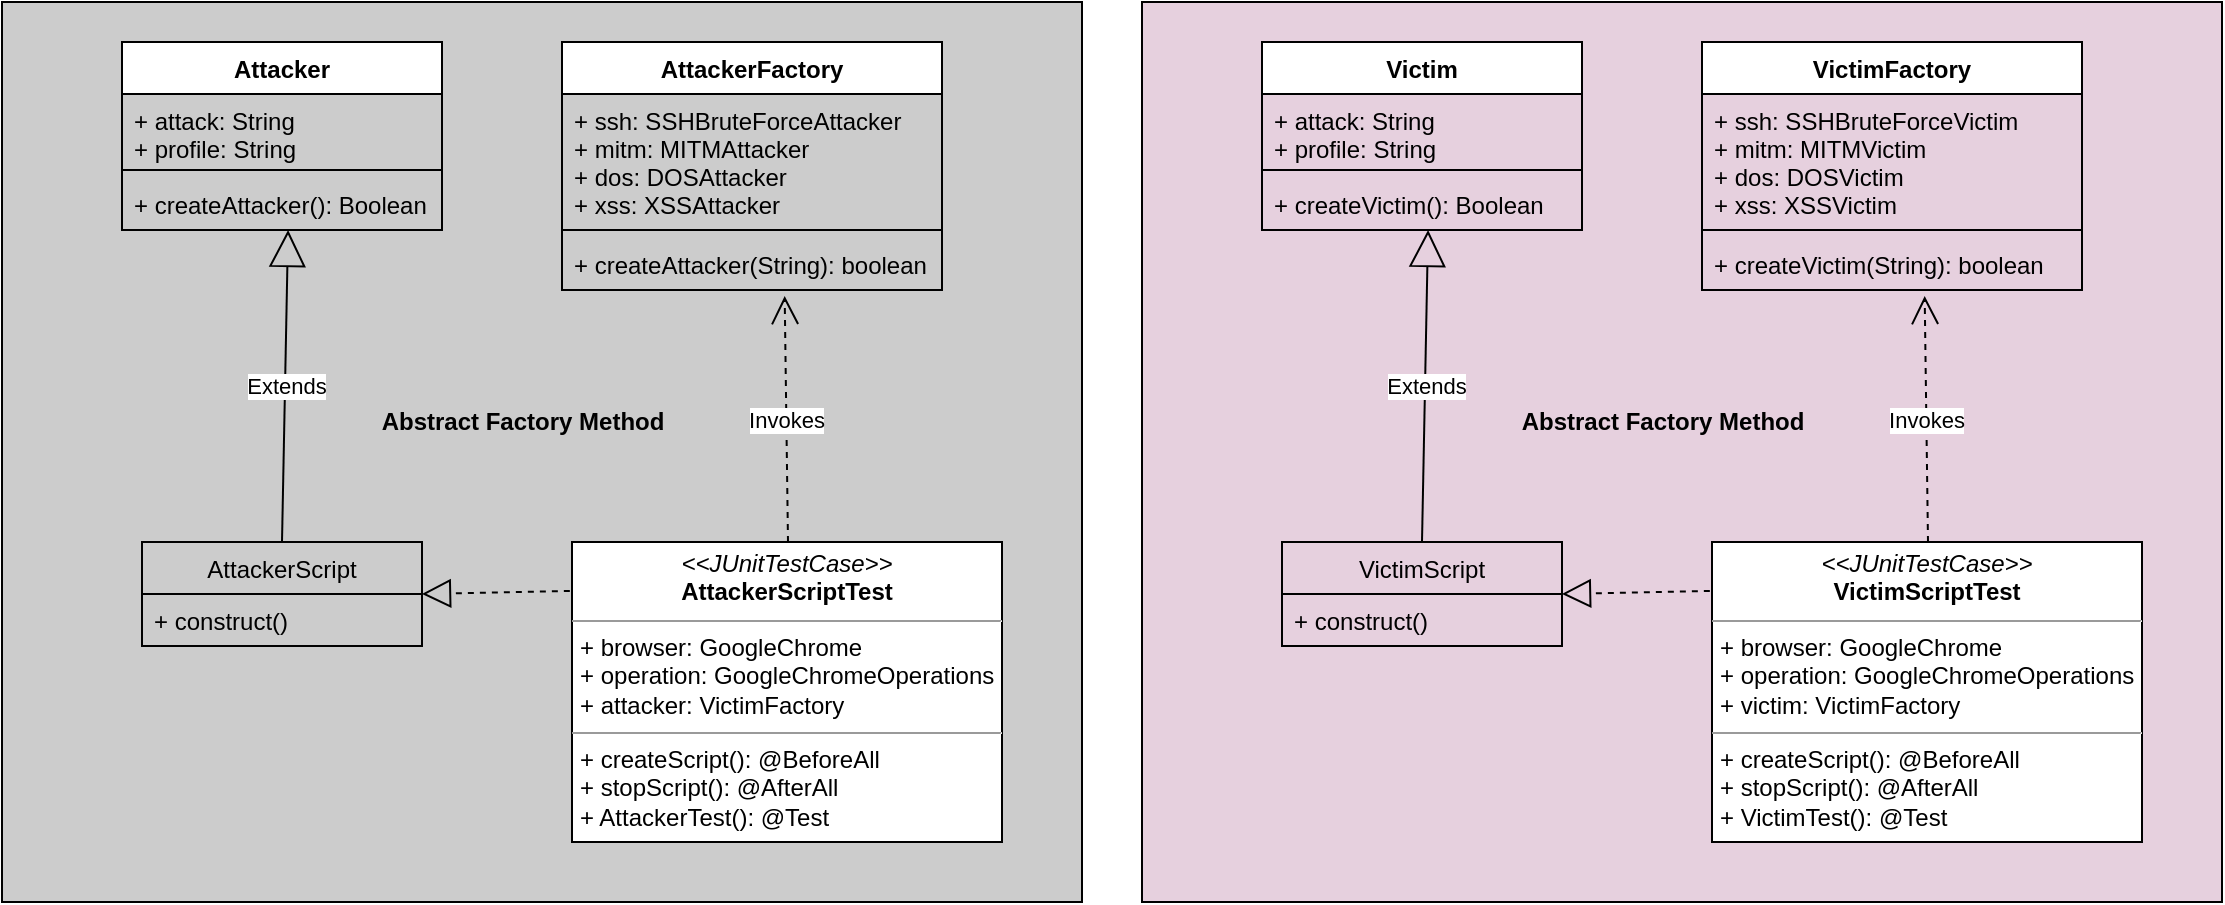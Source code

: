 <mxfile version="15.8.6" type="github">
  <diagram id="C5RBs43oDa-KdzZeNtuy" name="Page-1">
    <mxGraphModel dx="1384" dy="1098" grid="1" gridSize="10" guides="1" tooltips="1" connect="1" arrows="1" fold="1" page="1" pageScale="1" pageWidth="3300" pageHeight="2339" math="0" shadow="0">
      <root>
        <mxCell id="WIyWlLk6GJQsqaUBKTNV-0" />
        <mxCell id="WIyWlLk6GJQsqaUBKTNV-1" parent="WIyWlLk6GJQsqaUBKTNV-0" />
        <mxCell id="Ef21p8ou-e0MSYGPzIPS-20" value="" style="rounded=0;whiteSpace=wrap;html=1;fillColor=#E6D0DE;" vertex="1" parent="WIyWlLk6GJQsqaUBKTNV-1">
          <mxGeometry x="900" y="660" width="540" height="450" as="geometry" />
        </mxCell>
        <mxCell id="Ef21p8ou-e0MSYGPzIPS-21" value="Victim" style="swimlane;fontStyle=1;align=center;verticalAlign=top;childLayout=stackLayout;horizontal=1;startSize=26;horizontalStack=0;resizeParent=1;resizeParentMax=0;resizeLast=0;collapsible=1;marginBottom=0;" vertex="1" parent="WIyWlLk6GJQsqaUBKTNV-1">
          <mxGeometry x="960" y="680" width="160" height="94" as="geometry" />
        </mxCell>
        <mxCell id="Ef21p8ou-e0MSYGPzIPS-22" value="+ attack: String&#xa;+ profile: String" style="text;strokeColor=none;fillColor=none;align=left;verticalAlign=top;spacingLeft=4;spacingRight=4;overflow=hidden;rotatable=0;points=[[0,0.5],[1,0.5]];portConstraint=eastwest;" vertex="1" parent="Ef21p8ou-e0MSYGPzIPS-21">
          <mxGeometry y="26" width="160" height="34" as="geometry" />
        </mxCell>
        <mxCell id="Ef21p8ou-e0MSYGPzIPS-23" value="" style="line;strokeWidth=1;fillColor=none;align=left;verticalAlign=middle;spacingTop=-1;spacingLeft=3;spacingRight=3;rotatable=0;labelPosition=right;points=[];portConstraint=eastwest;" vertex="1" parent="Ef21p8ou-e0MSYGPzIPS-21">
          <mxGeometry y="60" width="160" height="8" as="geometry" />
        </mxCell>
        <mxCell id="Ef21p8ou-e0MSYGPzIPS-24" value="+ createVictim(): Boolean" style="text;strokeColor=none;fillColor=none;align=left;verticalAlign=top;spacingLeft=4;spacingRight=4;overflow=hidden;rotatable=0;points=[[0,0.5],[1,0.5]];portConstraint=eastwest;" vertex="1" parent="Ef21p8ou-e0MSYGPzIPS-21">
          <mxGeometry y="68" width="160" height="26" as="geometry" />
        </mxCell>
        <mxCell id="Ef21p8ou-e0MSYGPzIPS-25" value="VictimScript" style="swimlane;fontStyle=0;childLayout=stackLayout;horizontal=1;startSize=26;fillColor=none;horizontalStack=0;resizeParent=1;resizeParentMax=0;resizeLast=0;collapsible=1;marginBottom=0;" vertex="1" parent="WIyWlLk6GJQsqaUBKTNV-1">
          <mxGeometry x="970" y="930" width="140" height="52" as="geometry" />
        </mxCell>
        <mxCell id="Ef21p8ou-e0MSYGPzIPS-26" value="+ construct()" style="text;strokeColor=none;fillColor=none;align=left;verticalAlign=top;spacingLeft=4;spacingRight=4;overflow=hidden;rotatable=0;points=[[0,0.5],[1,0.5]];portConstraint=eastwest;" vertex="1" parent="Ef21p8ou-e0MSYGPzIPS-25">
          <mxGeometry y="26" width="140" height="26" as="geometry" />
        </mxCell>
        <mxCell id="Ef21p8ou-e0MSYGPzIPS-27" value="&lt;p style=&quot;margin: 0px ; margin-top: 4px ; text-align: center&quot;&gt;&lt;i&gt;&amp;lt;&amp;lt;JUnitTestCase&amp;gt;&amp;gt;&lt;/i&gt;&lt;br&gt;&lt;b&gt;VictimScriptTest&lt;/b&gt;&lt;/p&gt;&lt;hr size=&quot;1&quot;&gt;&lt;p style=&quot;margin: 0px ; margin-left: 4px&quot;&gt;+ browser: GoogleChrome&lt;/p&gt;&lt;p style=&quot;margin: 0px ; margin-left: 4px&quot;&gt;+ operation: GoogleChromeOperations&lt;/p&gt;&lt;p style=&quot;margin: 0px ; margin-left: 4px&quot;&gt;+ victim: VictimFactory&lt;/p&gt;&lt;hr size=&quot;1&quot;&gt;&lt;p style=&quot;margin: 0px ; margin-left: 4px&quot;&gt;+ createScript(): @BeforeAll&lt;/p&gt;&lt;p style=&quot;margin: 0px ; margin-left: 4px&quot;&gt;+ stopScript(): @AfterAll&lt;/p&gt;&lt;p style=&quot;margin: 0px ; margin-left: 4px&quot;&gt;+ VictimTest(): @Test&lt;br&gt;&lt;br&gt;&lt;/p&gt;" style="verticalAlign=top;align=left;overflow=fill;fontSize=12;fontFamily=Helvetica;html=1;" vertex="1" parent="WIyWlLk6GJQsqaUBKTNV-1">
          <mxGeometry x="1185" y="930" width="215" height="150" as="geometry" />
        </mxCell>
        <mxCell id="Ef21p8ou-e0MSYGPzIPS-28" value="VictimFactory" style="swimlane;fontStyle=1;align=center;verticalAlign=top;childLayout=stackLayout;horizontal=1;startSize=26;horizontalStack=0;resizeParent=1;resizeParentMax=0;resizeLast=0;collapsible=1;marginBottom=0;" vertex="1" parent="WIyWlLk6GJQsqaUBKTNV-1">
          <mxGeometry x="1180" y="680" width="190" height="124" as="geometry" />
        </mxCell>
        <mxCell id="Ef21p8ou-e0MSYGPzIPS-29" value="+ ssh: SSHBruteForceVictim&#xa;+ mitm: MITMVictim&#xa;+ dos: DOSVictim&#xa;+ xss: XSSVictim&#xa;" style="text;strokeColor=none;fillColor=none;align=left;verticalAlign=top;spacingLeft=4;spacingRight=4;overflow=hidden;rotatable=0;points=[[0,0.5],[1,0.5]];portConstraint=eastwest;" vertex="1" parent="Ef21p8ou-e0MSYGPzIPS-28">
          <mxGeometry y="26" width="190" height="64" as="geometry" />
        </mxCell>
        <mxCell id="Ef21p8ou-e0MSYGPzIPS-30" value="" style="line;strokeWidth=1;fillColor=none;align=left;verticalAlign=middle;spacingTop=-1;spacingLeft=3;spacingRight=3;rotatable=0;labelPosition=right;points=[];portConstraint=eastwest;" vertex="1" parent="Ef21p8ou-e0MSYGPzIPS-28">
          <mxGeometry y="90" width="190" height="8" as="geometry" />
        </mxCell>
        <mxCell id="Ef21p8ou-e0MSYGPzIPS-31" value="+ createVictim(String): boolean" style="text;strokeColor=none;fillColor=none;align=left;verticalAlign=top;spacingLeft=4;spacingRight=4;overflow=hidden;rotatable=0;points=[[0,0.5],[1,0.5]];portConstraint=eastwest;" vertex="1" parent="Ef21p8ou-e0MSYGPzIPS-28">
          <mxGeometry y="98" width="190" height="26" as="geometry" />
        </mxCell>
        <mxCell id="Ef21p8ou-e0MSYGPzIPS-32" value="Extends" style="endArrow=block;endSize=16;endFill=0;html=1;rounded=0;exitX=0.5;exitY=0;exitDx=0;exitDy=0;entryX=0.519;entryY=1;entryDx=0;entryDy=0;entryPerimeter=0;" edge="1" parent="WIyWlLk6GJQsqaUBKTNV-1" source="Ef21p8ou-e0MSYGPzIPS-25" target="Ef21p8ou-e0MSYGPzIPS-24">
          <mxGeometry width="160" relative="1" as="geometry">
            <mxPoint x="1090" y="950" as="sourcePoint" />
            <mxPoint x="1250" y="950" as="targetPoint" />
          </mxGeometry>
        </mxCell>
        <mxCell id="Ef21p8ou-e0MSYGPzIPS-33" value="" style="endArrow=block;dashed=1;endFill=0;endSize=12;html=1;rounded=0;entryX=1;entryY=0.5;entryDx=0;entryDy=0;exitX=-0.005;exitY=0.163;exitDx=0;exitDy=0;exitPerimeter=0;" edge="1" parent="WIyWlLk6GJQsqaUBKTNV-1" source="Ef21p8ou-e0MSYGPzIPS-27" target="Ef21p8ou-e0MSYGPzIPS-25">
          <mxGeometry width="160" relative="1" as="geometry">
            <mxPoint x="1090" y="950" as="sourcePoint" />
            <mxPoint x="1250" y="950" as="targetPoint" />
          </mxGeometry>
        </mxCell>
        <mxCell id="Ef21p8ou-e0MSYGPzIPS-34" value="Invokes" style="endArrow=open;endSize=12;dashed=1;html=1;rounded=0;entryX=0.586;entryY=1.115;entryDx=0;entryDy=0;entryPerimeter=0;" edge="1" parent="WIyWlLk6GJQsqaUBKTNV-1" target="Ef21p8ou-e0MSYGPzIPS-31">
          <mxGeometry width="160" relative="1" as="geometry">
            <mxPoint x="1293" y="930" as="sourcePoint" />
            <mxPoint x="1250" y="950" as="targetPoint" />
          </mxGeometry>
        </mxCell>
        <mxCell id="Ef21p8ou-e0MSYGPzIPS-35" value="&lt;b&gt;Abstract Factory Method&lt;/b&gt;" style="text;html=1;align=center;verticalAlign=middle;resizable=0;points=[];autosize=1;strokeColor=none;fillColor=none;" vertex="1" parent="WIyWlLk6GJQsqaUBKTNV-1">
          <mxGeometry x="1080" y="860" width="160" height="20" as="geometry" />
        </mxCell>
        <mxCell id="Ef21p8ou-e0MSYGPzIPS-37" value="" style="rounded=0;whiteSpace=wrap;html=1;fillColor=#CCCCCC;" vertex="1" parent="WIyWlLk6GJQsqaUBKTNV-1">
          <mxGeometry x="330" y="660" width="540" height="450" as="geometry" />
        </mxCell>
        <mxCell id="Ef21p8ou-e0MSYGPzIPS-38" value="Attacker" style="swimlane;fontStyle=1;align=center;verticalAlign=top;childLayout=stackLayout;horizontal=1;startSize=26;horizontalStack=0;resizeParent=1;resizeParentMax=0;resizeLast=0;collapsible=1;marginBottom=0;" vertex="1" parent="WIyWlLk6GJQsqaUBKTNV-1">
          <mxGeometry x="390" y="680" width="160" height="94" as="geometry" />
        </mxCell>
        <mxCell id="Ef21p8ou-e0MSYGPzIPS-39" value="+ attack: String&#xa;+ profile: String" style="text;strokeColor=none;fillColor=none;align=left;verticalAlign=top;spacingLeft=4;spacingRight=4;overflow=hidden;rotatable=0;points=[[0,0.5],[1,0.5]];portConstraint=eastwest;" vertex="1" parent="Ef21p8ou-e0MSYGPzIPS-38">
          <mxGeometry y="26" width="160" height="34" as="geometry" />
        </mxCell>
        <mxCell id="Ef21p8ou-e0MSYGPzIPS-40" value="" style="line;strokeWidth=1;fillColor=none;align=left;verticalAlign=middle;spacingTop=-1;spacingLeft=3;spacingRight=3;rotatable=0;labelPosition=right;points=[];portConstraint=eastwest;" vertex="1" parent="Ef21p8ou-e0MSYGPzIPS-38">
          <mxGeometry y="60" width="160" height="8" as="geometry" />
        </mxCell>
        <mxCell id="Ef21p8ou-e0MSYGPzIPS-41" value="+ createAttacker(): Boolean" style="text;strokeColor=none;fillColor=none;align=left;verticalAlign=top;spacingLeft=4;spacingRight=4;overflow=hidden;rotatable=0;points=[[0,0.5],[1,0.5]];portConstraint=eastwest;" vertex="1" parent="Ef21p8ou-e0MSYGPzIPS-38">
          <mxGeometry y="68" width="160" height="26" as="geometry" />
        </mxCell>
        <mxCell id="Ef21p8ou-e0MSYGPzIPS-42" value="AttackerScript" style="swimlane;fontStyle=0;childLayout=stackLayout;horizontal=1;startSize=26;fillColor=none;horizontalStack=0;resizeParent=1;resizeParentMax=0;resizeLast=0;collapsible=1;marginBottom=0;" vertex="1" parent="WIyWlLk6GJQsqaUBKTNV-1">
          <mxGeometry x="400" y="930" width="140" height="52" as="geometry" />
        </mxCell>
        <mxCell id="Ef21p8ou-e0MSYGPzIPS-43" value="+ construct()" style="text;strokeColor=none;fillColor=none;align=left;verticalAlign=top;spacingLeft=4;spacingRight=4;overflow=hidden;rotatable=0;points=[[0,0.5],[1,0.5]];portConstraint=eastwest;" vertex="1" parent="Ef21p8ou-e0MSYGPzIPS-42">
          <mxGeometry y="26" width="140" height="26" as="geometry" />
        </mxCell>
        <mxCell id="Ef21p8ou-e0MSYGPzIPS-44" value="&lt;p style=&quot;margin: 0px ; margin-top: 4px ; text-align: center&quot;&gt;&lt;i&gt;&amp;lt;&amp;lt;JUnitTestCase&amp;gt;&amp;gt;&lt;/i&gt;&lt;br&gt;&lt;b&gt;AttackerScriptTest&lt;/b&gt;&lt;/p&gt;&lt;hr size=&quot;1&quot;&gt;&lt;p style=&quot;margin: 0px ; margin-left: 4px&quot;&gt;+ browser: GoogleChrome&lt;/p&gt;&lt;p style=&quot;margin: 0px ; margin-left: 4px&quot;&gt;+ operation: GoogleChromeOperations&lt;/p&gt;&lt;p style=&quot;margin: 0px ; margin-left: 4px&quot;&gt;+ attacker: VictimFactory&lt;/p&gt;&lt;hr size=&quot;1&quot;&gt;&lt;p style=&quot;margin: 0px ; margin-left: 4px&quot;&gt;+ createScript(): @BeforeAll&lt;/p&gt;&lt;p style=&quot;margin: 0px ; margin-left: 4px&quot;&gt;+ stopScript(): @AfterAll&lt;/p&gt;&lt;p style=&quot;margin: 0px ; margin-left: 4px&quot;&gt;+ AttackerTest(): @Test&lt;br&gt;&lt;br&gt;&lt;/p&gt;" style="verticalAlign=top;align=left;overflow=fill;fontSize=12;fontFamily=Helvetica;html=1;" vertex="1" parent="WIyWlLk6GJQsqaUBKTNV-1">
          <mxGeometry x="615" y="930" width="215" height="150" as="geometry" />
        </mxCell>
        <mxCell id="Ef21p8ou-e0MSYGPzIPS-45" value="AttackerFactory" style="swimlane;fontStyle=1;align=center;verticalAlign=top;childLayout=stackLayout;horizontal=1;startSize=26;horizontalStack=0;resizeParent=1;resizeParentMax=0;resizeLast=0;collapsible=1;marginBottom=0;" vertex="1" parent="WIyWlLk6GJQsqaUBKTNV-1">
          <mxGeometry x="610" y="680" width="190" height="124" as="geometry" />
        </mxCell>
        <mxCell id="Ef21p8ou-e0MSYGPzIPS-46" value="+ ssh: SSHBruteForceAttacker&#xa;+ mitm: MITMAttacker&#xa;+ dos: DOSAttacker&#xa;+ xss: XSSAttacker&#xa;" style="text;strokeColor=none;fillColor=none;align=left;verticalAlign=top;spacingLeft=4;spacingRight=4;overflow=hidden;rotatable=0;points=[[0,0.5],[1,0.5]];portConstraint=eastwest;" vertex="1" parent="Ef21p8ou-e0MSYGPzIPS-45">
          <mxGeometry y="26" width="190" height="64" as="geometry" />
        </mxCell>
        <mxCell id="Ef21p8ou-e0MSYGPzIPS-47" value="" style="line;strokeWidth=1;fillColor=none;align=left;verticalAlign=middle;spacingTop=-1;spacingLeft=3;spacingRight=3;rotatable=0;labelPosition=right;points=[];portConstraint=eastwest;" vertex="1" parent="Ef21p8ou-e0MSYGPzIPS-45">
          <mxGeometry y="90" width="190" height="8" as="geometry" />
        </mxCell>
        <mxCell id="Ef21p8ou-e0MSYGPzIPS-48" value="+ createAttacker(String): boolean" style="text;strokeColor=none;fillColor=none;align=left;verticalAlign=top;spacingLeft=4;spacingRight=4;overflow=hidden;rotatable=0;points=[[0,0.5],[1,0.5]];portConstraint=eastwest;" vertex="1" parent="Ef21p8ou-e0MSYGPzIPS-45">
          <mxGeometry y="98" width="190" height="26" as="geometry" />
        </mxCell>
        <mxCell id="Ef21p8ou-e0MSYGPzIPS-49" value="Extends" style="endArrow=block;endSize=16;endFill=0;html=1;rounded=0;exitX=0.5;exitY=0;exitDx=0;exitDy=0;entryX=0.519;entryY=1;entryDx=0;entryDy=0;entryPerimeter=0;" edge="1" parent="WIyWlLk6GJQsqaUBKTNV-1" source="Ef21p8ou-e0MSYGPzIPS-42" target="Ef21p8ou-e0MSYGPzIPS-41">
          <mxGeometry width="160" relative="1" as="geometry">
            <mxPoint x="520" y="950" as="sourcePoint" />
            <mxPoint x="680" y="950" as="targetPoint" />
          </mxGeometry>
        </mxCell>
        <mxCell id="Ef21p8ou-e0MSYGPzIPS-50" value="" style="endArrow=block;dashed=1;endFill=0;endSize=12;html=1;rounded=0;entryX=1;entryY=0.5;entryDx=0;entryDy=0;exitX=-0.005;exitY=0.163;exitDx=0;exitDy=0;exitPerimeter=0;" edge="1" parent="WIyWlLk6GJQsqaUBKTNV-1" source="Ef21p8ou-e0MSYGPzIPS-44" target="Ef21p8ou-e0MSYGPzIPS-42">
          <mxGeometry width="160" relative="1" as="geometry">
            <mxPoint x="520" y="950" as="sourcePoint" />
            <mxPoint x="680" y="950" as="targetPoint" />
          </mxGeometry>
        </mxCell>
        <mxCell id="Ef21p8ou-e0MSYGPzIPS-51" value="Invokes" style="endArrow=open;endSize=12;dashed=1;html=1;rounded=0;entryX=0.586;entryY=1.115;entryDx=0;entryDy=0;entryPerimeter=0;" edge="1" parent="WIyWlLk6GJQsqaUBKTNV-1" target="Ef21p8ou-e0MSYGPzIPS-48">
          <mxGeometry width="160" relative="1" as="geometry">
            <mxPoint x="723" y="930" as="sourcePoint" />
            <mxPoint x="680" y="950" as="targetPoint" />
          </mxGeometry>
        </mxCell>
        <mxCell id="Ef21p8ou-e0MSYGPzIPS-52" value="&lt;b&gt;Abstract Factory Method&lt;/b&gt;" style="text;html=1;align=center;verticalAlign=middle;resizable=0;points=[];autosize=1;strokeColor=none;fillColor=none;" vertex="1" parent="WIyWlLk6GJQsqaUBKTNV-1">
          <mxGeometry x="510" y="860" width="160" height="20" as="geometry" />
        </mxCell>
      </root>
    </mxGraphModel>
  </diagram>
</mxfile>
